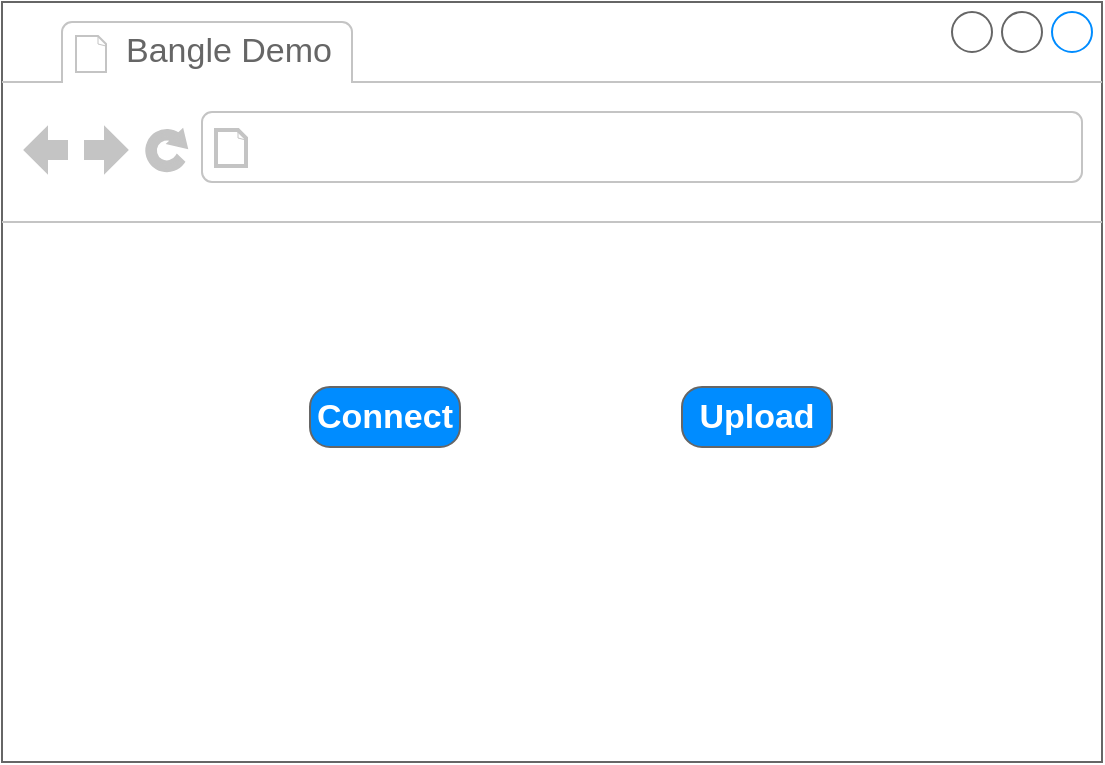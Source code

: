 <mxfile version="16.5.3" type="device"><diagram name="Page-1" id="03018318-947c-dd8e-b7a3-06fadd420f32"><mxGraphModel dx="1422" dy="820" grid="1" gridSize="10" guides="1" tooltips="1" connect="1" arrows="1" fold="1" page="1" pageScale="1" pageWidth="1100" pageHeight="850" background="none" math="0" shadow="0"><root><mxCell id="0"/><mxCell id="1" parent="0"/><mxCell id="MHUwPR6OBT8zw4PGs1xF-27" value="" style="strokeWidth=1;shadow=0;dashed=0;align=center;html=1;shape=mxgraph.mockup.containers.browserWindow;rSize=0;strokeColor=#666666;strokeColor2=#008cff;strokeColor3=#c4c4c4;mainText=,;recursiveResize=0;" vertex="1" parent="1"><mxGeometry x="210" y="60" width="550" height="380" as="geometry"/></mxCell><mxCell id="MHUwPR6OBT8zw4PGs1xF-28" value="Bangle Demo" style="strokeWidth=1;shadow=0;dashed=0;align=center;html=1;shape=mxgraph.mockup.containers.anchor;fontSize=17;fontColor=#666666;align=left;" vertex="1" parent="MHUwPR6OBT8zw4PGs1xF-27"><mxGeometry x="60" y="12" width="110" height="26" as="geometry"/></mxCell><mxCell id="MHUwPR6OBT8zw4PGs1xF-29" value="" style="strokeWidth=1;shadow=0;dashed=0;align=center;html=1;shape=mxgraph.mockup.containers.anchor;rSize=0;fontSize=17;fontColor=#666666;align=left;" vertex="1" parent="MHUwPR6OBT8zw4PGs1xF-27"><mxGeometry x="130" y="60" width="250" height="26" as="geometry"/></mxCell><mxCell id="MHUwPR6OBT8zw4PGs1xF-30" value="Connect" style="strokeWidth=1;shadow=0;dashed=0;align=center;html=1;shape=mxgraph.mockup.buttons.button;strokeColor=#666666;fontColor=#ffffff;mainText=;buttonStyle=round;fontSize=17;fontStyle=1;fillColor=#008cff;whiteSpace=wrap;" vertex="1" parent="MHUwPR6OBT8zw4PGs1xF-27"><mxGeometry x="154" y="192.5" width="75" height="30" as="geometry"/></mxCell><mxCell id="MHUwPR6OBT8zw4PGs1xF-31" value="Upload" style="strokeWidth=1;shadow=0;dashed=0;align=center;html=1;shape=mxgraph.mockup.buttons.button;strokeColor=#666666;fontColor=#ffffff;mainText=;buttonStyle=round;fontSize=17;fontStyle=1;fillColor=#008cff;whiteSpace=wrap;" vertex="1" parent="MHUwPR6OBT8zw4PGs1xF-27"><mxGeometry x="340" y="192.5" width="75" height="30" as="geometry"/></mxCell></root></mxGraphModel></diagram></mxfile>